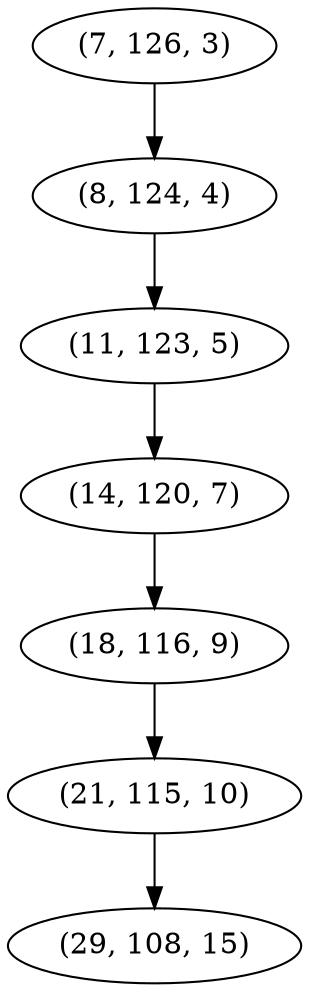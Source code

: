 digraph tree {
    "(7, 126, 3)";
    "(8, 124, 4)";
    "(11, 123, 5)";
    "(14, 120, 7)";
    "(18, 116, 9)";
    "(21, 115, 10)";
    "(29, 108, 15)";
    "(7, 126, 3)" -> "(8, 124, 4)";
    "(8, 124, 4)" -> "(11, 123, 5)";
    "(11, 123, 5)" -> "(14, 120, 7)";
    "(14, 120, 7)" -> "(18, 116, 9)";
    "(18, 116, 9)" -> "(21, 115, 10)";
    "(21, 115, 10)" -> "(29, 108, 15)";
}
